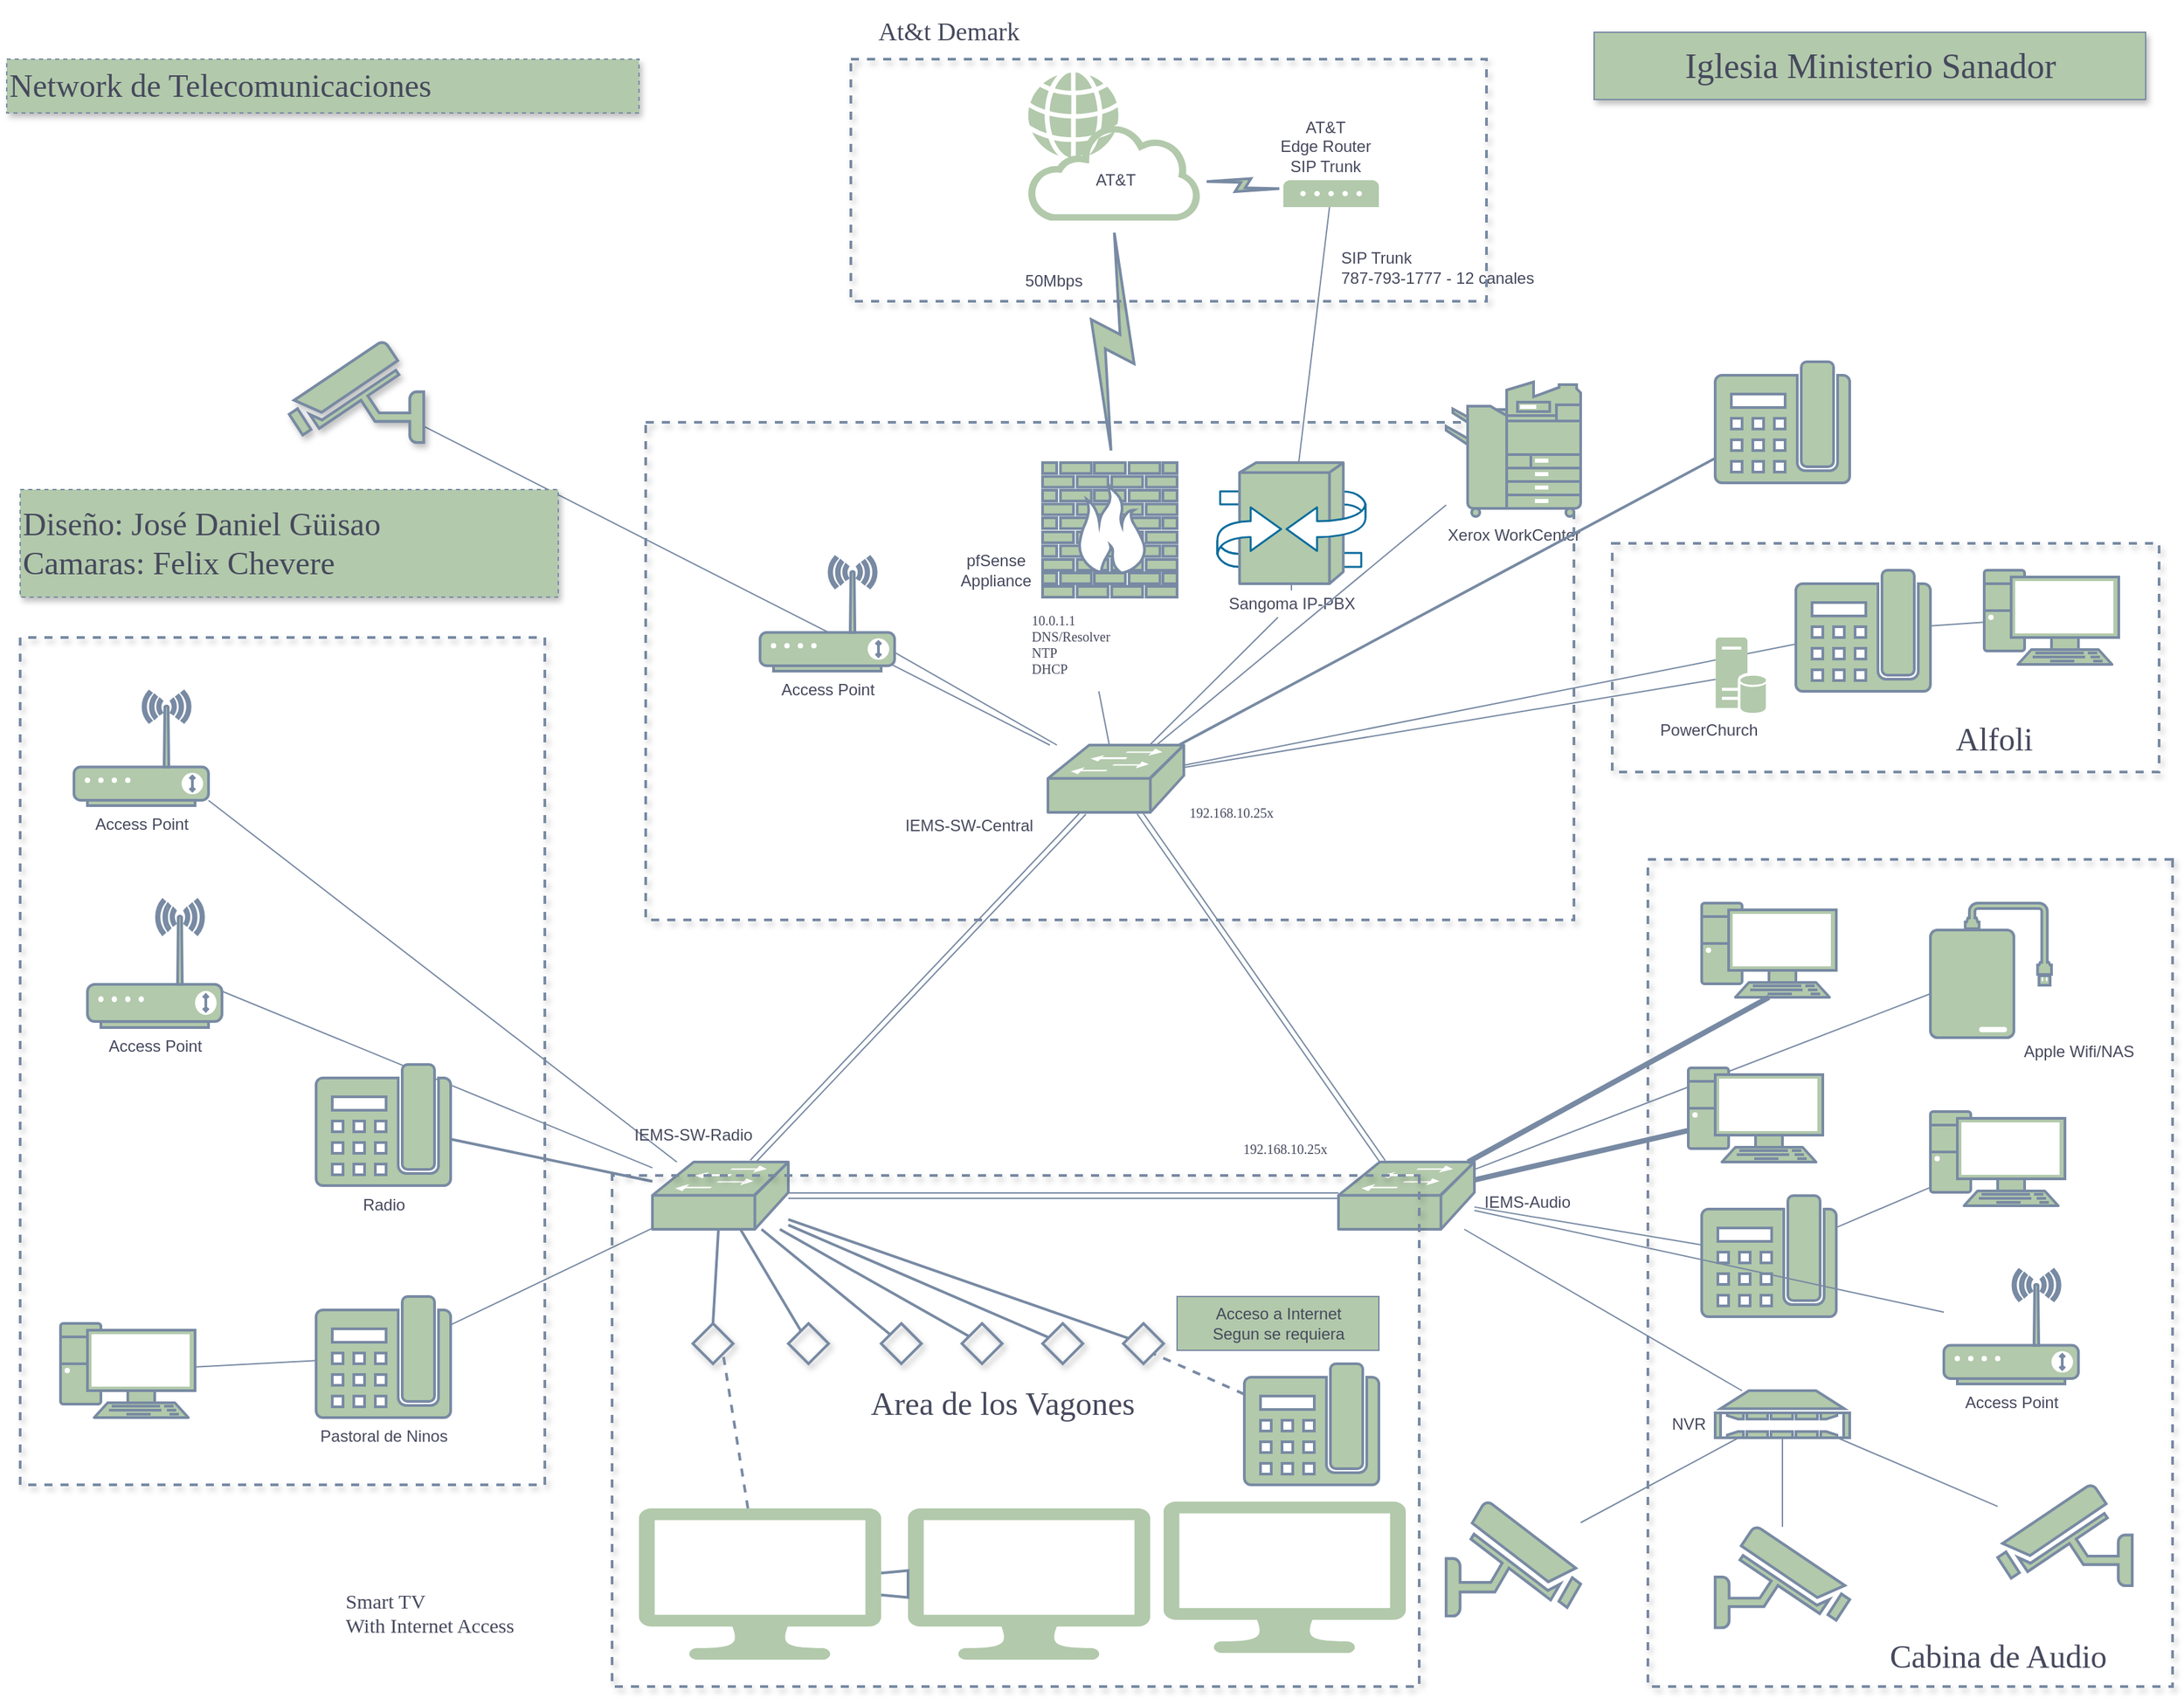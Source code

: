 <mxfile version="14.2.9" type="github">
  <diagram name="Page-1" id="197159a0-c6a4-9194-75a8-e4174976684c">
    <mxGraphModel dx="2684" dy="1296" grid="1" gridSize="10" guides="1" tooltips="1" connect="1" arrows="1" fold="1" page="1" pageScale="1.5" pageWidth="1100" pageHeight="850" math="0" shadow="0">
      <root>
        <mxCell id="0" style=";html=1;" />
        <mxCell id="1" style=";html=1;" parent="0" />
        <mxCell id="Oz_NwDyL21OnfwVQP1Ws-17" value="" style="group;fontColor=#46495D;" parent="1" vertex="1" connectable="0">
          <mxGeometry x="730" y="350" width="460" height="340" as="geometry" />
        </mxCell>
        <mxCell id="wH-n1kbzoVB-5Ipiic9I-78" value="" style="fontColor=#46495D;verticalAlign=top;verticalLabelPosition=bottom;labelPosition=center;align=center;html=1;outlineConnect=0;fillColor=#B2C9AB;strokeColor=#788AA3;gradientDirection=north;strokeWidth=2;shape=mxgraph.networks.firewall;" parent="Oz_NwDyL21OnfwVQP1Ws-17" vertex="1">
          <mxGeometry x="70" width="100" height="100" as="geometry" />
        </mxCell>
        <mxCell id="wH-n1kbzoVB-5Ipiic9I-110" value="pfSense&lt;br&gt;Appliance" style="text;html=1;resizable=0;autosize=1;align=center;verticalAlign=middle;points=[];fillColor=none;strokeColor=none;fontColor=#46495D;" parent="Oz_NwDyL21OnfwVQP1Ws-17" vertex="1">
          <mxGeometry y="65" width="70" height="30" as="geometry" />
        </mxCell>
        <mxCell id="Oz_NwDyL21OnfwVQP1Ws-40" value="" style="rounded=0;whiteSpace=wrap;html=1;shadow=1;dashed=1;strokeWidth=2;fillColor=none;fontSize=4;align=left;strokeColor=#788AA3;fontColor=#46495D;" parent="Oz_NwDyL21OnfwVQP1Ws-17" vertex="1">
          <mxGeometry x="-225" y="-30" width="690" height="370" as="geometry" />
        </mxCell>
        <mxCell id="wH-n1kbzoVB-5Ipiic9I-51" value="" style="shape=mxgraph.cisco.switches.softswitch_pgw_mgc;html=1;pointerEvents=1;dashed=0;fillColor=#B2C9AB;strokeColor=#788AA3;strokeWidth=2;verticalLabelPosition=bottom;verticalAlign=top;align=center;outlineConnect=0;fontColor=#46495D;" parent="Oz_NwDyL21OnfwVQP1Ws-17" vertex="1">
          <mxGeometry x="200" width="110" height="90" as="geometry" />
        </mxCell>
        <mxCell id="wH-n1kbzoVB-5Ipiic9I-52" value="Sangoma IP-PBX" style="text;html=1;resizable=0;autosize=1;align=center;verticalAlign=middle;points=[];fillColor=none;strokeColor=none;fontColor=#46495D;" parent="Oz_NwDyL21OnfwVQP1Ws-17" vertex="1">
          <mxGeometry x="200" y="94.997" width="110" height="20" as="geometry" />
        </mxCell>
        <mxCell id="Oz_NwDyL21OnfwVQP1Ws-49" style="edgeStyle=none;orthogonalLoop=1;jettySize=auto;html=1;endArrow=none;endFill=0;strokeColor=#788AA3;fontColor=#46495D;" parent="Oz_NwDyL21OnfwVQP1Ws-17" source="wH-n1kbzoVB-5Ipiic9I-51" target="wH-n1kbzoVB-5Ipiic9I-52" edge="1">
          <mxGeometry relative="1" as="geometry">
            <mxPoint x="232.088" y="70" as="sourcePoint" />
            <mxPoint x="139.87" y="220" as="targetPoint" />
          </mxGeometry>
        </mxCell>
        <mxCell id="Oz_NwDyL21OnfwVQP1Ws-117" value="192.168.10.25x" style="text;html=1;resizable=0;autosize=1;align=center;verticalAlign=middle;points=[];fillColor=none;strokeColor=none;rounded=0;shadow=1;fontFamily=Tahoma;fontSize=10;fontColor=#46495D;" parent="Oz_NwDyL21OnfwVQP1Ws-17" vertex="1">
          <mxGeometry x="160" y="250" width="100" height="20" as="geometry" />
        </mxCell>
        <mxCell id="Oz_NwDyL21OnfwVQP1Ws-33" value="" style="rounded=0;whiteSpace=wrap;html=1;shadow=1;dashed=1;strokeWidth=2;fillColor=none;fontSize=4;align=left;direction=south;strokeColor=#788AA3;fontColor=#46495D;" parent="1" vertex="1">
          <mxGeometry x="40" y="480" width="390" height="630" as="geometry" />
        </mxCell>
        <mxCell id="Oz_NwDyL21OnfwVQP1Ws-29" value="" style="rounded=0;whiteSpace=wrap;html=1;shadow=1;dashed=1;strokeWidth=2;fillColor=none;fontSize=4;align=left;direction=south;strokeColor=#788AA3;fontColor=#46495D;" parent="1" vertex="1">
          <mxGeometry x="1250" y="645" width="390" height="615" as="geometry" />
        </mxCell>
        <mxCell id="wH-n1kbzoVB-5Ipiic9I-29" style="edgeStyle=none;shape=link;orthogonalLoop=1;jettySize=auto;html=1;strokeColor=#788AA3;fontColor=#46495D;" parent="1" source="wH-n1kbzoVB-5Ipiic9I-2" target="wH-n1kbzoVB-5Ipiic9I-1" edge="1">
          <mxGeometry relative="1" as="geometry" />
        </mxCell>
        <mxCell id="wH-n1kbzoVB-5Ipiic9I-30" style="edgeStyle=none;shape=link;orthogonalLoop=1;jettySize=auto;html=1;strokeColor=#788AA3;fontColor=#46495D;" parent="1" source="wH-n1kbzoVB-5Ipiic9I-2" target="wH-n1kbzoVB-5Ipiic9I-3" edge="1">
          <mxGeometry relative="1" as="geometry" />
        </mxCell>
        <mxCell id="wH-n1kbzoVB-5Ipiic9I-40" style="edgeStyle=none;orthogonalLoop=1;jettySize=auto;html=1;endArrow=none;endFill=0;strokeColor=#788AA3;fontColor=#46495D;" parent="1" source="wH-n1kbzoVB-5Ipiic9I-2" target="wH-n1kbzoVB-5Ipiic9I-72" edge="1">
          <mxGeometry relative="1" as="geometry">
            <mxPoint x="890" y="627.098" as="targetPoint" />
          </mxGeometry>
        </mxCell>
        <mxCell id="wH-n1kbzoVB-5Ipiic9I-49" style="edgeStyle=none;orthogonalLoop=1;jettySize=auto;html=1;endArrow=none;endFill=0;strokeColor=#788AA3;fontColor=#46495D;" parent="1" source="wH-n1kbzoVB-5Ipiic9I-2" target="wH-n1kbzoVB-5Ipiic9I-12" edge="1">
          <mxGeometry relative="1" as="geometry" />
        </mxCell>
        <mxCell id="wH-n1kbzoVB-5Ipiic9I-31" style="edgeStyle=none;shape=link;orthogonalLoop=1;jettySize=auto;html=1;strokeColor=#788AA3;fontColor=#46495D;" parent="1" source="wH-n1kbzoVB-5Ipiic9I-3" target="wH-n1kbzoVB-5Ipiic9I-1" edge="1">
          <mxGeometry relative="1" as="geometry" />
        </mxCell>
        <mxCell id="wH-n1kbzoVB-5Ipiic9I-20" value="" style="group;fontColor=#46495D;" parent="1" vertex="1" connectable="0">
          <mxGeometry x="789" y="60" width="130" height="110" as="geometry" />
        </mxCell>
        <mxCell id="wH-n1kbzoVB-5Ipiic9I-4" value="" style="pointerEvents=1;shadow=0;dashed=0;html=1;strokeColor=none;fillColor=#B2C9AB;labelPosition=center;verticalLabelPosition=bottom;outlineConnect=0;verticalAlign=top;align=center;shape=mxgraph.office.clouds.cloud;fontColor=#46495D;" parent="wH-n1kbzoVB-5Ipiic9I-20" vertex="1">
          <mxGeometry y="38.824" width="130" height="71.176" as="geometry" />
        </mxCell>
        <mxCell id="wH-n1kbzoVB-5Ipiic9I-7" value="" style="pointerEvents=1;shadow=0;dashed=0;html=1;strokeColor=none;fillColor=#B2C9AB;labelPosition=center;verticalLabelPosition=bottom;verticalAlign=top;outlineConnect=0;align=center;shape=mxgraph.office.concepts.globe_internet;fontColor=#46495D;" parent="wH-n1kbzoVB-5Ipiic9I-20" vertex="1">
          <mxGeometry width="67.766" height="63.412" as="geometry" />
        </mxCell>
        <mxCell id="wH-n1kbzoVB-5Ipiic9I-21" value="AT&amp;amp;T" style="text;html=1;resizable=0;autosize=1;align=center;verticalAlign=middle;points=[];fillColor=none;strokeColor=none;fontColor=#46495D;" parent="wH-n1kbzoVB-5Ipiic9I-20" vertex="1">
          <mxGeometry x="39.996" y="70.002" width="50" height="20" as="geometry" />
        </mxCell>
        <mxCell id="wH-n1kbzoVB-5Ipiic9I-22" value="" style="group;fontColor=#46495D;" parent="1" vertex="1" connectable="0">
          <mxGeometry x="970" y="90" width="80" height="70" as="geometry" />
        </mxCell>
        <mxCell id="wH-n1kbzoVB-5Ipiic9I-13" value="" style="pointerEvents=1;shadow=0;dashed=0;html=1;strokeColor=none;fillColor=#B2C9AB;labelPosition=center;verticalLabelPosition=bottom;verticalAlign=top;outlineConnect=0;align=center;shape=mxgraph.office.communications.voip_gateway;fontColor=#46495D;" parent="wH-n1kbzoVB-5Ipiic9I-22" vertex="1">
          <mxGeometry x="9" y="50" width="71" height="20" as="geometry" />
        </mxCell>
        <mxCell id="wH-n1kbzoVB-5Ipiic9I-19" value="AT&amp;amp;T&lt;br&gt;Edge Router&lt;br&gt;SIP Trunk" style="text;html=1;resizable=0;autosize=1;align=center;verticalAlign=middle;points=[];fillColor=none;strokeColor=none;fontColor=#46495D;" parent="wH-n1kbzoVB-5Ipiic9I-22" vertex="1">
          <mxGeometry width="80" height="50" as="geometry" />
        </mxCell>
        <mxCell id="wH-n1kbzoVB-5Ipiic9I-24" style="edgeStyle=none;orthogonalLoop=1;jettySize=auto;html=1;endArrow=none;endFill=0;strokeColor=#788AA3;fontColor=#46495D;" parent="1" source="Oz_NwDyL21OnfwVQP1Ws-118" target="wH-n1kbzoVB-5Ipiic9I-2" edge="1">
          <mxGeometry relative="1" as="geometry">
            <mxPoint x="767.256" y="420" as="sourcePoint" />
          </mxGeometry>
        </mxCell>
        <mxCell id="wH-n1kbzoVB-5Ipiic9I-50" style="edgeStyle=none;orthogonalLoop=1;jettySize=auto;html=1;endArrow=none;endFill=0;strokeColor=#788AA3;fontColor=#46495D;" parent="1" source="wH-n1kbzoVB-5Ipiic9I-52" target="wH-n1kbzoVB-5Ipiic9I-2" edge="1">
          <mxGeometry relative="1" as="geometry">
            <mxPoint x="1117" y="464.34" as="sourcePoint" />
          </mxGeometry>
        </mxCell>
        <mxCell id="wH-n1kbzoVB-5Ipiic9I-55" value="" style="group;fontColor=#46495D;" parent="1" vertex="1" connectable="0">
          <mxGeometry x="1250" y="480" width="380" height="100" as="geometry" />
        </mxCell>
        <mxCell id="wH-n1kbzoVB-5Ipiic9I-12" value="" style="pointerEvents=1;shadow=0;dashed=0;html=1;strokeColor=none;fillColor=#B2C9AB;labelPosition=center;verticalLabelPosition=bottom;verticalAlign=top;outlineConnect=0;align=center;shape=mxgraph.office.servers.database_server;fontColor=#46495D;" parent="wH-n1kbzoVB-5Ipiic9I-55" vertex="1">
          <mxGeometry x="50.372" width="38" height="56" as="geometry" />
        </mxCell>
        <mxCell id="wH-n1kbzoVB-5Ipiic9I-54" value="PowerChurch" style="text;html=1;resizable=0;autosize=1;align=center;verticalAlign=middle;points=[];fillColor=none;strokeColor=none;fontColor=#46495D;" parent="wH-n1kbzoVB-5Ipiic9I-55" vertex="1">
          <mxGeometry y="58.5" width="90" height="20" as="geometry" />
        </mxCell>
        <mxCell id="Oz_NwDyL21OnfwVQP1Ws-65" value="" style="rounded=0;whiteSpace=wrap;html=1;shadow=1;dashed=1;strokeWidth=2;fillColor=none;fontFamily=Tahoma;fontSize=24;align=left;strokeColor=#788AA3;fontColor=#46495D;" parent="wH-n1kbzoVB-5Ipiic9I-55" vertex="1">
          <mxGeometry x="-26.512" y="-70" width="406.512" height="170" as="geometry" />
        </mxCell>
        <mxCell id="Oz_NwDyL21OnfwVQP1Ws-71" value="Alfoli" style="text;html=1;resizable=0;autosize=1;align=center;verticalAlign=middle;points=[];fillColor=none;strokeColor=none;rounded=0;shadow=1;dashed=1;fontSize=24;fontFamily=Tahoma;fontColor=#46495D;" parent="wH-n1kbzoVB-5Ipiic9I-55" vertex="1">
          <mxGeometry x="216.512" y="56" width="80" height="40" as="geometry" />
        </mxCell>
        <mxCell id="wH-n1kbzoVB-5Ipiic9I-72" value="" style="fontColor=#46495D;verticalAlign=top;verticalLabelPosition=bottom;labelPosition=center;align=center;html=1;outlineConnect=0;fillColor=#B2C9AB;strokeColor=#788AA3;gradientDirection=north;strokeWidth=2;shape=mxgraph.networks.phone_2;" parent="wH-n1kbzoVB-5Ipiic9I-55" vertex="1">
          <mxGeometry x="110" y="-49.996" width="100" height="90" as="geometry" />
        </mxCell>
        <mxCell id="wH-n1kbzoVB-5Ipiic9I-71" value="" style="fontColor=#46495D;verticalAlign=top;verticalLabelPosition=bottom;labelPosition=center;align=center;html=1;outlineConnect=0;fillColor=#B2C9AB;strokeColor=#788AA3;gradientDirection=north;strokeWidth=2;shape=mxgraph.networks.pc;" parent="wH-n1kbzoVB-5Ipiic9I-55" vertex="1">
          <mxGeometry x="250" y="-50" width="100" height="70" as="geometry" />
        </mxCell>
        <mxCell id="wH-n1kbzoVB-5Ipiic9I-73" style="edgeStyle=none;orthogonalLoop=1;jettySize=auto;html=1;endArrow=none;endFill=0;strokeColor=#788AA3;fontColor=#46495D;" parent="wH-n1kbzoVB-5Ipiic9I-55" source="wH-n1kbzoVB-5Ipiic9I-72" target="wH-n1kbzoVB-5Ipiic9I-71" edge="1">
          <mxGeometry relative="1" as="geometry" />
        </mxCell>
        <mxCell id="wH-n1kbzoVB-5Ipiic9I-60" value="" style="html=1;outlineConnect=0;fillColor=#B2C9AB;strokeColor=#788AA3;gradientDirection=north;strokeWidth=2;shape=mxgraph.networks.comm_link_edge;html=1;endArrow=none;endFill=0;fontColor=#46495D;" parent="1" source="wH-n1kbzoVB-5Ipiic9I-78" target="wH-n1kbzoVB-5Ipiic9I-4" edge="1">
          <mxGeometry width="100" height="100" relative="1" as="geometry">
            <mxPoint x="751.226" y="340" as="sourcePoint" />
            <mxPoint x="724" y="190" as="targetPoint" />
          </mxGeometry>
        </mxCell>
        <mxCell id="wH-n1kbzoVB-5Ipiic9I-62" value="" style="html=1;outlineConnect=0;fillColor=#B2C9AB;strokeColor=#788AA3;gradientDirection=north;strokeWidth=2;shape=mxgraph.networks.comm_link_edge;html=1;endArrow=none;endFill=0;fontColor=#46495D;" parent="1" source="wH-n1kbzoVB-5Ipiic9I-13" target="wH-n1kbzoVB-5Ipiic9I-4" edge="1">
          <mxGeometry width="100" height="100" relative="1" as="geometry">
            <mxPoint x="940" y="270" as="sourcePoint" />
            <mxPoint x="1040" y="170" as="targetPoint" />
          </mxGeometry>
        </mxCell>
        <mxCell id="wH-n1kbzoVB-5Ipiic9I-63" value="50Mbps" style="text;html=1;resizable=0;autosize=1;align=center;verticalAlign=middle;points=[];fillColor=none;strokeColor=none;fontColor=#46495D;" parent="1" vertex="1">
          <mxGeometry x="777.5" y="205" width="60" height="20" as="geometry" />
        </mxCell>
        <mxCell id="wH-n1kbzoVB-5Ipiic9I-64" value="" style="group;fontColor=#46495D;" parent="1" vertex="1" connectable="0">
          <mxGeometry x="1020" y="870" width="180" height="50" as="geometry" />
        </mxCell>
        <mxCell id="wH-n1kbzoVB-5Ipiic9I-3" value="" style="shape=mxgraph.cisco.switches.workgroup_switch;html=1;pointerEvents=1;dashed=0;fillColor=#B2C9AB;strokeColor=#788AA3;strokeWidth=2;verticalLabelPosition=bottom;verticalAlign=top;align=center;outlineConnect=0;fontColor=#46495D;" parent="wH-n1kbzoVB-5Ipiic9I-64" vertex="1">
          <mxGeometry width="101" height="50" as="geometry" />
        </mxCell>
        <mxCell id="wH-n1kbzoVB-5Ipiic9I-27" value="IEMS-Audio" style="text;html=1;resizable=0;autosize=1;align=center;verticalAlign=middle;points=[];fillColor=none;strokeColor=none;fontColor=#46495D;" parent="wH-n1kbzoVB-5Ipiic9I-64" vertex="1">
          <mxGeometry x="100" y="20" width="80" height="20" as="geometry" />
        </mxCell>
        <mxCell id="wH-n1kbzoVB-5Ipiic9I-65" value="" style="group;fontColor=#46495D;" parent="1" vertex="1" connectable="0">
          <mxGeometry x="405" y="870" width="206" height="50" as="geometry" />
        </mxCell>
        <mxCell id="wH-n1kbzoVB-5Ipiic9I-1" value="" style="shape=mxgraph.cisco.switches.workgroup_switch;html=1;pointerEvents=1;dashed=0;fillColor=#B2C9AB;strokeColor=#788AA3;strokeWidth=2;verticalLabelPosition=bottom;verticalAlign=top;align=center;outlineConnect=0;fontColor=#46495D;" parent="wH-n1kbzoVB-5Ipiic9I-65" vertex="1">
          <mxGeometry x="105" width="101" height="50" as="geometry" />
        </mxCell>
        <mxCell id="wH-n1kbzoVB-5Ipiic9I-66" value="" style="group;fontColor=#46495D;" parent="1" vertex="1" connectable="0">
          <mxGeometry x="710" y="540" width="195" height="70" as="geometry" />
        </mxCell>
        <mxCell id="wH-n1kbzoVB-5Ipiic9I-2" value="" style="shape=mxgraph.cisco.switches.workgroup_switch;html=1;pointerEvents=1;dashed=0;fillColor=#B2C9AB;strokeColor=#788AA3;strokeWidth=2;verticalLabelPosition=bottom;verticalAlign=top;align=center;outlineConnect=0;fontColor=#46495D;" parent="wH-n1kbzoVB-5Ipiic9I-66" vertex="1">
          <mxGeometry x="94" y="20" width="101" height="50" as="geometry" />
        </mxCell>
        <mxCell id="wH-n1kbzoVB-5Ipiic9I-89" style="edgeStyle=none;orthogonalLoop=1;jettySize=auto;html=1;endArrow=none;endFill=0;strokeColor=#788AA3;fontColor=#46495D;" parent="1" source="wH-n1kbzoVB-5Ipiic9I-67" target="wH-n1kbzoVB-5Ipiic9I-2" edge="1">
          <mxGeometry relative="1" as="geometry" />
        </mxCell>
        <mxCell id="wH-n1kbzoVB-5Ipiic9I-67" value="" style="fontColor=#46495D;verticalAlign=top;verticalLabelPosition=bottom;labelPosition=center;align=center;html=1;outlineConnect=0;fillColor=#B2C9AB;strokeColor=#788AA3;gradientDirection=north;strokeWidth=2;shape=mxgraph.networks.security_camera;shadow=1;direction=east;flipH=1;" parent="1" vertex="1">
          <mxGeometry x="240" y="260" width="100" height="75" as="geometry" />
        </mxCell>
        <mxCell id="wH-n1kbzoVB-5Ipiic9I-69" style="edgeStyle=none;orthogonalLoop=1;jettySize=auto;html=1;endArrow=none;endFill=0;strokeColor=#788AA3;fontColor=#46495D;" parent="1" source="wH-n1kbzoVB-5Ipiic9I-68" target="wH-n1kbzoVB-5Ipiic9I-2" edge="1">
          <mxGeometry relative="1" as="geometry" />
        </mxCell>
        <mxCell id="wH-n1kbzoVB-5Ipiic9I-68" value="Xerox WorkCenter" style="fontColor=#46495D;verticalAlign=top;verticalLabelPosition=bottom;labelPosition=center;align=center;html=1;outlineConnect=0;fillColor=#B2C9AB;strokeColor=#788AA3;gradientDirection=north;strokeWidth=2;shape=mxgraph.networks.copier;" parent="1" vertex="1">
          <mxGeometry x="1100" y="290" width="100" height="100" as="geometry" />
        </mxCell>
        <mxCell id="wH-n1kbzoVB-5Ipiic9I-77" style="edgeStyle=none;orthogonalLoop=1;jettySize=auto;html=1;endArrow=none;endFill=0;strokeColor=#788AA3;fontColor=#46495D;" parent="1" source="wH-n1kbzoVB-5Ipiic9I-74" target="wH-n1kbzoVB-5Ipiic9I-75" edge="1">
          <mxGeometry relative="1" as="geometry" />
        </mxCell>
        <mxCell id="wH-n1kbzoVB-5Ipiic9I-74" value="" style="fontColor=#46495D;verticalAlign=top;verticalLabelPosition=bottom;labelPosition=center;align=center;html=1;outlineConnect=0;fillColor=#B2C9AB;strokeColor=#788AA3;gradientDirection=north;strokeWidth=2;shape=mxgraph.networks.phone_2;" parent="1" vertex="1">
          <mxGeometry x="1290" y="895.004" width="100" height="90" as="geometry" />
        </mxCell>
        <mxCell id="wH-n1kbzoVB-5Ipiic9I-75" value="" style="fontColor=#46495D;verticalAlign=top;verticalLabelPosition=bottom;labelPosition=center;align=center;html=1;outlineConnect=0;fillColor=#B2C9AB;strokeColor=#788AA3;gradientDirection=north;strokeWidth=2;shape=mxgraph.networks.pc;" parent="1" vertex="1">
          <mxGeometry x="1460" y="832.5" width="100" height="70" as="geometry" />
        </mxCell>
        <mxCell id="wH-n1kbzoVB-5Ipiic9I-76" style="edgeStyle=none;orthogonalLoop=1;jettySize=auto;html=1;endArrow=none;endFill=0;strokeColor=#788AA3;fontColor=#46495D;" parent="1" source="wH-n1kbzoVB-5Ipiic9I-3" target="wH-n1kbzoVB-5Ipiic9I-74" edge="1">
          <mxGeometry relative="1" as="geometry" />
        </mxCell>
        <mxCell id="wH-n1kbzoVB-5Ipiic9I-80" style="edgeStyle=none;orthogonalLoop=1;jettySize=auto;html=1;endArrow=none;endFill=0;strokeColor=#788AA3;fontColor=#46495D;" parent="1" source="wH-n1kbzoVB-5Ipiic9I-79" target="wH-n1kbzoVB-5Ipiic9I-3" edge="1">
          <mxGeometry relative="1" as="geometry" />
        </mxCell>
        <mxCell id="wH-n1kbzoVB-5Ipiic9I-84" style="edgeStyle=none;orthogonalLoop=1;jettySize=auto;html=1;endArrow=none;endFill=0;strokeColor=#788AA3;fontColor=#46495D;" parent="1" source="wH-n1kbzoVB-5Ipiic9I-81" target="wH-n1kbzoVB-5Ipiic9I-82" edge="1">
          <mxGeometry relative="1" as="geometry" />
        </mxCell>
        <mxCell id="wH-n1kbzoVB-5Ipiic9I-81" value="Pastoral de Ninos" style="fontColor=#46495D;verticalAlign=top;verticalLabelPosition=bottom;labelPosition=center;align=center;html=1;outlineConnect=0;fillColor=#B2C9AB;strokeColor=#788AA3;gradientDirection=north;strokeWidth=2;shape=mxgraph.networks.phone_2;" parent="1" vertex="1">
          <mxGeometry x="260" y="970.004" width="100" height="90" as="geometry" />
        </mxCell>
        <mxCell id="wH-n1kbzoVB-5Ipiic9I-82" value="" style="fontColor=#46495D;verticalAlign=top;verticalLabelPosition=bottom;labelPosition=center;align=center;html=1;outlineConnect=0;fillColor=#B2C9AB;strokeColor=#788AA3;gradientDirection=north;strokeWidth=2;shape=mxgraph.networks.pc;" parent="1" vertex="1">
          <mxGeometry x="70" y="990" width="100" height="70" as="geometry" />
        </mxCell>
        <mxCell id="wH-n1kbzoVB-5Ipiic9I-83" style="edgeStyle=none;orthogonalLoop=1;jettySize=auto;html=1;endArrow=none;endFill=0;strokeColor=#788AA3;fontColor=#46495D;" parent="1" source="wH-n1kbzoVB-5Ipiic9I-1" target="wH-n1kbzoVB-5Ipiic9I-81" edge="1">
          <mxGeometry relative="1" as="geometry" />
        </mxCell>
        <mxCell id="wH-n1kbzoVB-5Ipiic9I-87" style="edgeStyle=none;orthogonalLoop=1;jettySize=auto;html=1;endArrow=none;endFill=0;strokeColor=#788AA3;fontColor=#46495D;" parent="1" source="wH-n1kbzoVB-5Ipiic9I-85" target="wH-n1kbzoVB-5Ipiic9I-3" edge="1">
          <mxGeometry relative="1" as="geometry">
            <mxPoint x="881" y="1090" as="targetPoint" />
          </mxGeometry>
        </mxCell>
        <mxCell id="wH-n1kbzoVB-5Ipiic9I-88" value="" style="group;fontColor=#46495D;" parent="1" vertex="1" connectable="0">
          <mxGeometry x="1260" y="1040" width="140" height="35" as="geometry" />
        </mxCell>
        <mxCell id="wH-n1kbzoVB-5Ipiic9I-85" value="" style="fontColor=#46495D;verticalAlign=top;verticalLabelPosition=bottom;labelPosition=center;align=center;html=1;outlineConnect=0;fillColor=#B2C9AB;strokeColor=#788AA3;gradientDirection=north;strokeWidth=2;shape=mxgraph.networks.nas_filer;" parent="wH-n1kbzoVB-5Ipiic9I-88" vertex="1">
          <mxGeometry x="40" width="100" height="35" as="geometry" />
        </mxCell>
        <mxCell id="wH-n1kbzoVB-5Ipiic9I-86" value="NVR" style="text;html=1;resizable=0;autosize=1;align=center;verticalAlign=middle;points=[];fillColor=none;strokeColor=none;fontColor=#46495D;" parent="wH-n1kbzoVB-5Ipiic9I-88" vertex="1">
          <mxGeometry y="15" width="40" height="20" as="geometry" />
        </mxCell>
        <mxCell id="wH-n1kbzoVB-5Ipiic9I-107" style="edgeStyle=none;orthogonalLoop=1;jettySize=auto;html=1;endArrow=none;endFill=0;strokeColor=#788AA3;fontColor=#46495D;" parent="1" source="wH-n1kbzoVB-5Ipiic9I-90" target="wH-n1kbzoVB-5Ipiic9I-85" edge="1">
          <mxGeometry relative="1" as="geometry" />
        </mxCell>
        <mxCell id="wH-n1kbzoVB-5Ipiic9I-90" value="" style="fontColor=#46495D;verticalAlign=top;verticalLabelPosition=bottom;labelPosition=center;align=center;html=1;outlineConnect=0;fillColor=#B2C9AB;strokeColor=#788AA3;gradientDirection=north;strokeWidth=2;shape=mxgraph.networks.security_camera;direction=east;flipH=1;" parent="1" vertex="1">
          <mxGeometry x="1510" y="1110" width="100" height="75" as="geometry" />
        </mxCell>
        <mxCell id="wH-n1kbzoVB-5Ipiic9I-92" style="edgeStyle=none;orthogonalLoop=1;jettySize=auto;html=1;endArrow=none;endFill=0;strokeColor=#788AA3;fontColor=#46495D;" parent="1" source="wH-n1kbzoVB-5Ipiic9I-91" target="wH-n1kbzoVB-5Ipiic9I-85" edge="1">
          <mxGeometry relative="1" as="geometry" />
        </mxCell>
        <mxCell id="wH-n1kbzoVB-5Ipiic9I-91" value="" style="fontColor=#46495D;verticalAlign=top;verticalLabelPosition=bottom;labelPosition=center;align=center;html=1;outlineConnect=0;fillColor=#B2C9AB;strokeColor=#788AA3;gradientDirection=north;strokeWidth=2;shape=mxgraph.networks.security_camera;" parent="1" vertex="1">
          <mxGeometry x="1100" y="1122.5" width="100" height="85" as="geometry" />
        </mxCell>
        <mxCell id="wH-n1kbzoVB-5Ipiic9I-94" style="edgeStyle=none;orthogonalLoop=1;jettySize=auto;html=1;endArrow=none;endFill=0;strokeColor=#788AA3;fontColor=#46495D;" parent="1" source="wH-n1kbzoVB-5Ipiic9I-93" target="wH-n1kbzoVB-5Ipiic9I-85" edge="1">
          <mxGeometry relative="1" as="geometry" />
        </mxCell>
        <mxCell id="wH-n1kbzoVB-5Ipiic9I-93" value="" style="fontColor=#46495D;verticalAlign=top;verticalLabelPosition=bottom;labelPosition=center;align=center;html=1;outlineConnect=0;fillColor=#B2C9AB;strokeColor=#788AA3;gradientDirection=north;strokeWidth=2;shape=mxgraph.networks.security_camera;" parent="1" vertex="1">
          <mxGeometry x="1300" y="1141.25" width="100" height="75" as="geometry" />
        </mxCell>
        <mxCell id="wH-n1kbzoVB-5Ipiic9I-97" value="" style="group;fontColor=#46495D;" parent="1" vertex="1" connectable="0">
          <mxGeometry x="1460" y="677.5" width="160" height="120" as="geometry" />
        </mxCell>
        <mxCell id="wH-n1kbzoVB-5Ipiic9I-79" value="" style="fontColor=#46495D;verticalAlign=top;verticalLabelPosition=bottom;labelPosition=center;align=center;html=1;outlineConnect=0;fillColor=#B2C9AB;strokeColor=#788AA3;gradientDirection=north;strokeWidth=2;shape=mxgraph.networks.external_storage;" parent="wH-n1kbzoVB-5Ipiic9I-97" vertex="1">
          <mxGeometry width="90" height="100" as="geometry" />
        </mxCell>
        <mxCell id="wH-n1kbzoVB-5Ipiic9I-96" value="Apple Wifi/NAS" style="text;html=1;resizable=0;autosize=1;align=center;verticalAlign=middle;points=[];fillColor=none;strokeColor=none;fontColor=#46495D;" parent="wH-n1kbzoVB-5Ipiic9I-97" vertex="1">
          <mxGeometry x="60" y="100" width="100" height="20" as="geometry" />
        </mxCell>
        <mxCell id="wH-n1kbzoVB-5Ipiic9I-99" value="Access Point" style="fontColor=#46495D;verticalAlign=top;verticalLabelPosition=bottom;labelPosition=center;align=center;html=1;outlineConnect=0;fillColor=#B2C9AB;strokeColor=#788AA3;gradientDirection=north;strokeWidth=2;shape=mxgraph.networks.wireless_modem;" parent="1" vertex="1">
          <mxGeometry x="90" y="675" width="100" height="95" as="geometry" />
        </mxCell>
        <mxCell id="wH-n1kbzoVB-5Ipiic9I-104" style="edgeStyle=none;orthogonalLoop=1;jettySize=auto;html=1;endArrow=none;endFill=0;strokeColor=#788AA3;fontColor=#46495D;" parent="1" source="wH-n1kbzoVB-5Ipiic9I-103" target="wH-n1kbzoVB-5Ipiic9I-1" edge="1">
          <mxGeometry relative="1" as="geometry" />
        </mxCell>
        <mxCell id="wH-n1kbzoVB-5Ipiic9I-103" value="Access Point" style="fontColor=#46495D;verticalAlign=top;verticalLabelPosition=bottom;labelPosition=center;align=center;html=1;outlineConnect=0;fillColor=#B2C9AB;strokeColor=#788AA3;gradientDirection=north;strokeWidth=2;shape=mxgraph.networks.wireless_modem;" parent="1" vertex="1">
          <mxGeometry x="80" y="520" width="100" height="85" as="geometry" />
        </mxCell>
        <mxCell id="wH-n1kbzoVB-5Ipiic9I-28" value="IEMS-SW-Radio" style="text;html=1;resizable=0;autosize=1;align=center;verticalAlign=middle;points=[];fillColor=none;strokeColor=none;fontColor=#46495D;" parent="1" vertex="1">
          <mxGeometry x="490" y="840" width="100" height="20" as="geometry" />
        </mxCell>
        <mxCell id="wH-n1kbzoVB-5Ipiic9I-106" style="edgeStyle=none;orthogonalLoop=1;jettySize=auto;html=1;endArrow=none;endFill=0;strokeColor=#788AA3;fontColor=#46495D;" parent="1" source="wH-n1kbzoVB-5Ipiic9I-1" target="wH-n1kbzoVB-5Ipiic9I-99" edge="1">
          <mxGeometry relative="1" as="geometry" />
        </mxCell>
        <mxCell id="wH-n1kbzoVB-5Ipiic9I-108" style="edgeStyle=none;orthogonalLoop=1;jettySize=auto;html=1;endArrow=none;endFill=0;strokeColor=#788AA3;fontColor=#46495D;" parent="1" source="wH-n1kbzoVB-5Ipiic9I-13" target="wH-n1kbzoVB-5Ipiic9I-51" edge="1">
          <mxGeometry relative="1" as="geometry" />
        </mxCell>
        <mxCell id="wH-n1kbzoVB-5Ipiic9I-109" value="SIP Trunk&lt;br&gt;787-793-1777 - 12 canales" style="text;html=1;resizable=0;autosize=1;align=left;verticalAlign=middle;points=[];fillColor=none;strokeColor=none;rotation=0;fontColor=#46495D;" parent="1" vertex="1">
          <mxGeometry x="1020" y="185" width="210" height="40" as="geometry" />
        </mxCell>
        <mxCell id="wH-n1kbzoVB-5Ipiic9I-26" value="IEMS-SW-Central" style="text;html=1;resizable=0;autosize=1;align=center;verticalAlign=middle;points=[];fillColor=none;strokeColor=none;fontColor=#46495D;" parent="1" vertex="1">
          <mxGeometry x="690" y="610" width="110" height="20" as="geometry" />
        </mxCell>
        <mxCell id="Oz_NwDyL21OnfwVQP1Ws-1" value="Access Point" style="fontColor=#46495D;verticalAlign=top;verticalLabelPosition=bottom;labelPosition=center;align=center;html=1;outlineConnect=0;fillColor=#B2C9AB;strokeColor=#788AA3;gradientDirection=north;strokeWidth=2;shape=mxgraph.networks.wireless_modem;" parent="1" vertex="1">
          <mxGeometry x="1470" y="950" width="100" height="85" as="geometry" />
        </mxCell>
        <mxCell id="Oz_NwDyL21OnfwVQP1Ws-2" style="orthogonalLoop=1;jettySize=auto;html=1;endArrow=none;endFill=0;strokeColor=#788AA3;fontColor=#46495D;" parent="1" source="wH-n1kbzoVB-5Ipiic9I-3" target="Oz_NwDyL21OnfwVQP1Ws-1" edge="1">
          <mxGeometry relative="1" as="geometry">
            <mxPoint x="1040" y="810" as="targetPoint" />
          </mxGeometry>
        </mxCell>
        <mxCell id="Oz_NwDyL21OnfwVQP1Ws-3" value="Access Point" style="fontColor=#46495D;verticalAlign=top;verticalLabelPosition=bottom;labelPosition=center;align=center;html=1;outlineConnect=0;fillColor=#B2C9AB;strokeColor=#788AA3;gradientDirection=north;strokeWidth=2;shape=mxgraph.networks.wireless_modem;" parent="1" vertex="1">
          <mxGeometry x="590" y="420" width="100" height="85" as="geometry" />
        </mxCell>
        <mxCell id="Oz_NwDyL21OnfwVQP1Ws-4" style="edgeStyle=none;orthogonalLoop=1;jettySize=auto;html=1;endArrow=none;endFill=0;strokeColor=#788AA3;fontColor=#46495D;" parent="1" source="wH-n1kbzoVB-5Ipiic9I-2" target="Oz_NwDyL21OnfwVQP1Ws-3" edge="1">
          <mxGeometry relative="1" as="geometry" />
        </mxCell>
        <mxCell id="Oz_NwDyL21OnfwVQP1Ws-5" value="" style="fontColor=#46495D;verticalAlign=top;verticalLabelPosition=bottom;labelPosition=center;align=center;html=1;outlineConnect=0;fillColor=#B2C9AB;strokeColor=#788AA3;gradientDirection=north;strokeWidth=2;shape=mxgraph.networks.pc;" parent="1" vertex="1">
          <mxGeometry x="1280" y="800" width="100" height="70" as="geometry" />
        </mxCell>
        <mxCell id="Oz_NwDyL21OnfwVQP1Ws-6" value="" style="fontColor=#46495D;verticalAlign=top;verticalLabelPosition=bottom;labelPosition=center;align=center;html=1;outlineConnect=0;fillColor=#B2C9AB;strokeColor=#788AA3;gradientDirection=north;strokeWidth=2;shape=mxgraph.networks.pc;" parent="1" vertex="1">
          <mxGeometry x="1290" y="677.5" width="100" height="70" as="geometry" />
        </mxCell>
        <mxCell id="Oz_NwDyL21OnfwVQP1Ws-13" style="edgeStyle=none;orthogonalLoop=1;jettySize=auto;html=1;entryX=0.5;entryY=1;entryDx=0;entryDy=0;entryPerimeter=0;endArrow=none;endFill=0;strokeWidth=4;strokeColor=#788AA3;fontColor=#46495D;" parent="1" source="wH-n1kbzoVB-5Ipiic9I-3" target="Oz_NwDyL21OnfwVQP1Ws-6" edge="1">
          <mxGeometry relative="1" as="geometry" />
        </mxCell>
        <mxCell id="Oz_NwDyL21OnfwVQP1Ws-14" style="edgeStyle=none;orthogonalLoop=1;jettySize=auto;html=1;endArrow=none;endFill=0;strokeWidth=4;strokeColor=#788AA3;fontColor=#46495D;" parent="1" source="wH-n1kbzoVB-5Ipiic9I-3" target="Oz_NwDyL21OnfwVQP1Ws-5" edge="1">
          <mxGeometry relative="1" as="geometry" />
        </mxCell>
        <mxCell id="Oz_NwDyL21OnfwVQP1Ws-18" value="" style="fontColor=#46495D;verticalAlign=top;verticalLabelPosition=bottom;labelPosition=center;align=center;html=1;outlineConnect=0;fillColor=#B2C9AB;strokeColor=#788AA3;gradientDirection=north;strokeWidth=2;shape=mxgraph.networks.phone_2;" parent="1" vertex="1">
          <mxGeometry x="1300" y="275.004" width="100" height="90" as="geometry" />
        </mxCell>
        <mxCell id="Oz_NwDyL21OnfwVQP1Ws-19" style="edgeStyle=none;orthogonalLoop=1;jettySize=auto;html=1;endArrow=none;endFill=0;strokeWidth=2;fontSize=4;strokeColor=#788AA3;fontColor=#46495D;" parent="1" source="wH-n1kbzoVB-5Ipiic9I-2" target="Oz_NwDyL21OnfwVQP1Ws-18" edge="1">
          <mxGeometry relative="1" as="geometry" />
        </mxCell>
        <mxCell id="Oz_NwDyL21OnfwVQP1Ws-36" style="edgeStyle=none;rounded=0;orthogonalLoop=1;jettySize=auto;html=1;endArrow=none;endFill=0;strokeWidth=2;fontSize=4;strokeColor=#788AA3;fontColor=#46495D;" parent="1" source="Oz_NwDyL21OnfwVQP1Ws-35" target="wH-n1kbzoVB-5Ipiic9I-1" edge="1">
          <mxGeometry relative="1" as="geometry" />
        </mxCell>
        <mxCell id="Oz_NwDyL21OnfwVQP1Ws-35" value="Radio" style="fontColor=#46495D;verticalAlign=top;verticalLabelPosition=bottom;labelPosition=center;align=center;html=1;outlineConnect=0;fillColor=#B2C9AB;strokeColor=#788AA3;gradientDirection=north;strokeWidth=2;shape=mxgraph.networks.phone_2;" parent="1" vertex="1">
          <mxGeometry x="260" y="797.504" width="100" height="90" as="geometry" />
        </mxCell>
        <mxCell id="Oz_NwDyL21OnfwVQP1Ws-38" value="" style="rounded=0;whiteSpace=wrap;html=1;shadow=1;dashed=1;strokeWidth=2;fillColor=none;fontSize=4;align=left;strokeColor=#788AA3;fontColor=#46495D;" parent="1" vertex="1">
          <mxGeometry x="657.5" y="50" width="472.5" height="180" as="geometry" />
        </mxCell>
        <mxCell id="Oz_NwDyL21OnfwVQP1Ws-42" value="Cabina de Audio" style="text;html=1;resizable=0;autosize=1;align=center;verticalAlign=middle;points=[];fillColor=none;strokeColor=none;rounded=0;shadow=1;dashed=1;fontSize=24;fontFamily=Tahoma;fontColor=#46495D;" parent="1" vertex="1">
          <mxGeometry x="1390" y="1217.5" width="240" height="40" as="geometry" />
        </mxCell>
        <mxCell id="Oz_NwDyL21OnfwVQP1Ws-43" value="Area de los Vagones" style="text;html=1;resizable=0;autosize=1;align=center;verticalAlign=middle;points=[];fillColor=none;strokeColor=none;rounded=0;shadow=1;dashed=1;fontSize=24;fontFamily=Tahoma;fontColor=#46495D;" parent="1" vertex="1">
          <mxGeometry x="620" y="1030" width="300" height="40" as="geometry" />
        </mxCell>
        <mxCell id="Oz_NwDyL21OnfwVQP1Ws-44" value="&lt;div&gt;Network de Telecomunicaciones&lt;br&gt;&lt;/div&gt;" style="text;html=1;resizable=0;autosize=1;align=left;verticalAlign=middle;points=[];fillColor=#B2C9AB;strokeColor=#788AA3;rounded=0;shadow=1;dashed=1;fontSize=24;fontFamily=Tahoma;fontColor=#46495D;" parent="1" vertex="1">
          <mxGeometry x="30" y="50" width="470" height="40" as="geometry" />
        </mxCell>
        <mxCell id="Oz_NwDyL21OnfwVQP1Ws-73" value="At&amp;amp;t Demark" style="text;html=1;resizable=0;autosize=1;align=center;verticalAlign=middle;points=[];fillColor=none;strokeColor=none;rounded=0;shadow=1;dashed=1;fontSize=19;fontFamily=Tahoma;rotation=0;fontColor=#46495D;" parent="1" vertex="1">
          <mxGeometry x="650" y="10" width="160" height="40" as="geometry" />
        </mxCell>
        <mxCell id="Oz_NwDyL21OnfwVQP1Ws-74" value="&lt;div&gt;Diseño: José Daniel Güisao&lt;/div&gt;&lt;div&gt;Camaras: Felix Chevere&lt;br&gt;&lt;/div&gt;" style="text;html=1;resizable=0;autosize=1;align=left;verticalAlign=middle;points=[];fillColor=#B2C9AB;strokeColor=#788AA3;rounded=0;shadow=1;dashed=1;fontSize=24;fontFamily=Tahoma;fontColor=#46495D;" parent="1" vertex="1">
          <mxGeometry x="40" y="370" width="400" height="80" as="geometry" />
        </mxCell>
        <mxCell id="Oz_NwDyL21OnfwVQP1Ws-75" value="" style="rounded=0;whiteSpace=wrap;html=1;shadow=1;dashed=1;strokeWidth=2;fillColor=none;fontSize=4;align=left;direction=south;strokeColor=#788AA3;fontColor=#46495D;" parent="1" vertex="1">
          <mxGeometry x="480" y="880" width="600" height="380" as="geometry" />
        </mxCell>
        <mxCell id="Oz_NwDyL21OnfwVQP1Ws-76" style="edgeStyle=none;rounded=0;orthogonalLoop=1;jettySize=auto;html=1;endArrow=none;endFill=0;strokeWidth=2;fontFamily=Tahoma;fontSize=24;entryX=0.5;entryY=0;entryDx=0;entryDy=0;strokeColor=#788AA3;fontColor=#46495D;" parent="1" source="wH-n1kbzoVB-5Ipiic9I-1" target="Oz_NwDyL21OnfwVQP1Ws-77" edge="1">
          <mxGeometry relative="1" as="geometry" />
        </mxCell>
        <mxCell id="Oz_NwDyL21OnfwVQP1Ws-77" value="" style="rhombus;whiteSpace=wrap;html=1;shadow=1;strokeWidth=2;fillColor=none;fontFamily=Tahoma;fontSize=24;align=left;strokeColor=#788AA3;fontColor=#46495D;" parent="1" vertex="1">
          <mxGeometry x="540" y="990" width="30" height="30" as="geometry" />
        </mxCell>
        <mxCell id="Oz_NwDyL21OnfwVQP1Ws-80" style="edgeStyle=none;rounded=0;orthogonalLoop=1;jettySize=auto;html=1;endArrow=none;endFill=0;strokeWidth=2;fontFamily=Tahoma;fontSize=24;strokeColor=#788AA3;fontColor=#46495D;" parent="1" source="Oz_NwDyL21OnfwVQP1Ws-79" target="wH-n1kbzoVB-5Ipiic9I-1" edge="1">
          <mxGeometry relative="1" as="geometry" />
        </mxCell>
        <mxCell id="Oz_NwDyL21OnfwVQP1Ws-79" value="" style="rhombus;whiteSpace=wrap;html=1;shadow=1;strokeWidth=2;fillColor=none;fontFamily=Tahoma;fontSize=24;align=left;strokeColor=#788AA3;fontColor=#46495D;" parent="1" vertex="1">
          <mxGeometry x="611" y="990" width="30" height="30" as="geometry" />
        </mxCell>
        <mxCell id="Oz_NwDyL21OnfwVQP1Ws-82" style="edgeStyle=none;rounded=0;orthogonalLoop=1;jettySize=auto;html=1;endArrow=none;endFill=0;strokeWidth=2;fontFamily=Tahoma;fontSize=24;strokeColor=#788AA3;fontColor=#46495D;" parent="1" source="Oz_NwDyL21OnfwVQP1Ws-81" target="wH-n1kbzoVB-5Ipiic9I-1" edge="1">
          <mxGeometry relative="1" as="geometry" />
        </mxCell>
        <mxCell id="Oz_NwDyL21OnfwVQP1Ws-81" value="" style="rhombus;whiteSpace=wrap;html=1;shadow=1;strokeWidth=2;fillColor=none;fontFamily=Tahoma;fontSize=24;align=left;strokeColor=#788AA3;fontColor=#46495D;" parent="1" vertex="1">
          <mxGeometry x="680" y="990" width="30" height="30" as="geometry" />
        </mxCell>
        <mxCell id="Oz_NwDyL21OnfwVQP1Ws-84" style="edgeStyle=none;rounded=0;orthogonalLoop=1;jettySize=auto;html=1;endArrow=none;endFill=0;strokeWidth=2;fontFamily=Tahoma;fontSize=24;strokeColor=#788AA3;fontColor=#46495D;" parent="1" source="Oz_NwDyL21OnfwVQP1Ws-83" target="wH-n1kbzoVB-5Ipiic9I-1" edge="1">
          <mxGeometry relative="1" as="geometry" />
        </mxCell>
        <mxCell id="Oz_NwDyL21OnfwVQP1Ws-83" value="" style="rhombus;whiteSpace=wrap;html=1;shadow=1;strokeWidth=2;fillColor=none;fontFamily=Tahoma;fontSize=24;align=left;strokeColor=#788AA3;fontColor=#46495D;" parent="1" vertex="1">
          <mxGeometry x="740" y="990" width="30" height="30" as="geometry" />
        </mxCell>
        <mxCell id="Oz_NwDyL21OnfwVQP1Ws-86" style="edgeStyle=none;rounded=0;orthogonalLoop=1;jettySize=auto;html=1;endArrow=none;endFill=0;strokeWidth=2;fontFamily=Tahoma;fontSize=24;strokeColor=#788AA3;fontColor=#46495D;" parent="1" source="Oz_NwDyL21OnfwVQP1Ws-85" target="wH-n1kbzoVB-5Ipiic9I-1" edge="1">
          <mxGeometry relative="1" as="geometry" />
        </mxCell>
        <mxCell id="Oz_NwDyL21OnfwVQP1Ws-85" value="" style="rhombus;whiteSpace=wrap;html=1;shadow=1;strokeWidth=2;fillColor=none;fontFamily=Tahoma;fontSize=24;align=left;strokeColor=#788AA3;fontColor=#46495D;" parent="1" vertex="1">
          <mxGeometry x="800" y="990" width="30" height="30" as="geometry" />
        </mxCell>
        <mxCell id="Oz_NwDyL21OnfwVQP1Ws-88" style="edgeStyle=none;rounded=0;orthogonalLoop=1;jettySize=auto;html=1;endArrow=none;endFill=0;strokeWidth=2;fontFamily=Tahoma;fontSize=24;strokeColor=#788AA3;fontColor=#46495D;" parent="1" source="Oz_NwDyL21OnfwVQP1Ws-87" target="wH-n1kbzoVB-5Ipiic9I-1" edge="1">
          <mxGeometry relative="1" as="geometry" />
        </mxCell>
        <mxCell id="Oz_NwDyL21OnfwVQP1Ws-87" value="" style="rhombus;whiteSpace=wrap;html=1;shadow=1;strokeWidth=2;fillColor=none;fontFamily=Tahoma;fontSize=24;align=left;strokeColor=#788AA3;fontColor=#46495D;" parent="1" vertex="1">
          <mxGeometry x="860" y="990" width="30" height="30" as="geometry" />
        </mxCell>
        <mxCell id="Oz_NwDyL21OnfwVQP1Ws-103" value="&lt;div&gt;Acceso a Internet &lt;br&gt;&lt;/div&gt;&lt;div&gt;Segun se requiera&lt;br&gt;&lt;/div&gt;" style="text;html=1;resizable=0;autosize=1;align=center;verticalAlign=middle;points=[];strokeColor=#788AA3;fillColor=#B2C9AB;fontColor=#46495D;" parent="1" vertex="1">
          <mxGeometry x="900" y="970" width="150" height="40" as="geometry" />
        </mxCell>
        <mxCell id="Oz_NwDyL21OnfwVQP1Ws-109" style="edgeStyle=none;rounded=0;orthogonalLoop=1;jettySize=auto;html=1;entryX=1;entryY=1;entryDx=0;entryDy=0;endArrow=none;endFill=0;strokeWidth=2;fontFamily=Tahoma;fontSize=24;dashed=1;fillColor=#B2C9AB;strokeColor=#788AA3;fontColor=#46495D;" parent="1" source="Oz_NwDyL21OnfwVQP1Ws-104" target="Oz_NwDyL21OnfwVQP1Ws-77" edge="1">
          <mxGeometry relative="1" as="geometry" />
        </mxCell>
        <mxCell id="Oz_NwDyL21OnfwVQP1Ws-104" value="" style="pointerEvents=1;shadow=0;dashed=0;html=1;strokeColor=none;fillColor=#B2C9AB;labelPosition=center;verticalLabelPosition=bottom;verticalAlign=top;outlineConnect=0;align=center;shape=mxgraph.office.devices.lcd_monitor;fontFamily=Tahoma;fontSize=24;fontColor=#46495D;" parent="1" vertex="1">
          <mxGeometry x="500" y="1127.5" width="180" height="112.5" as="geometry" />
        </mxCell>
        <mxCell id="Oz_NwDyL21OnfwVQP1Ws-105" value="" style="pointerEvents=1;shadow=0;dashed=0;html=1;strokeColor=none;fillColor=#B2C9AB;labelPosition=center;verticalLabelPosition=bottom;verticalAlign=top;outlineConnect=0;align=center;shape=mxgraph.office.devices.lcd_monitor;fontFamily=Tahoma;fontSize=24;fontColor=#46495D;" parent="1" vertex="1">
          <mxGeometry x="700" y="1127.5" width="180" height="112.5" as="geometry" />
        </mxCell>
        <mxCell id="Oz_NwDyL21OnfwVQP1Ws-106" value="" style="pointerEvents=1;shadow=0;dashed=0;html=1;strokeColor=none;fillColor=#B2C9AB;labelPosition=center;verticalLabelPosition=bottom;verticalAlign=top;outlineConnect=0;align=center;shape=mxgraph.office.devices.lcd_monitor;fontFamily=Tahoma;fontSize=24;fontColor=#46495D;" parent="1" vertex="1">
          <mxGeometry x="890" y="1122.5" width="180" height="112.5" as="geometry" />
        </mxCell>
        <mxCell id="Oz_NwDyL21OnfwVQP1Ws-110" style="edgeStyle=none;rounded=0;orthogonalLoop=1;jettySize=auto;html=1;entryX=1;entryY=1;entryDx=0;entryDy=0;dashed=1;endArrow=none;endFill=0;strokeWidth=2;fontFamily=Tahoma;fontSize=24;fillColor=#B2C9AB;strokeColor=#788AA3;fontColor=#46495D;" parent="1" source="Oz_NwDyL21OnfwVQP1Ws-107" target="Oz_NwDyL21OnfwVQP1Ws-87" edge="1">
          <mxGeometry relative="1" as="geometry" />
        </mxCell>
        <mxCell id="Oz_NwDyL21OnfwVQP1Ws-107" value="" style="fontColor=#46495D;verticalAlign=top;verticalLabelPosition=bottom;labelPosition=center;align=center;html=1;outlineConnect=0;fillColor=#B2C9AB;strokeColor=#788AA3;gradientDirection=north;strokeWidth=2;shape=mxgraph.networks.phone_2;" parent="1" vertex="1">
          <mxGeometry x="950" y="1020.004" width="100" height="90" as="geometry" />
        </mxCell>
        <mxCell id="Oz_NwDyL21OnfwVQP1Ws-108" style="edgeStyle=none;rounded=0;orthogonalLoop=1;jettySize=auto;html=1;endArrow=none;endFill=0;strokeWidth=2;fontFamily=Tahoma;fontSize=24;strokeColor=#788AA3;fontColor=#46495D;" parent="1" source="Oz_NwDyL21OnfwVQP1Ws-104" target="Oz_NwDyL21OnfwVQP1Ws-104" edge="1">
          <mxGeometry relative="1" as="geometry" />
        </mxCell>
        <mxCell id="Oz_NwDyL21OnfwVQP1Ws-111" value="&lt;div style=&quot;font-size: 15px;&quot;&gt;Smart TV&lt;/div&gt;&lt;div style=&quot;font-size: 15px;&quot;&gt;With Internet Access&lt;br style=&quot;font-size: 15px;&quot;&gt;&lt;/div&gt;" style="text;html=1;resizable=0;autosize=1;align=left;verticalAlign=middle;points=[];fillColor=none;strokeColor=none;rounded=0;shadow=1;dashed=1;fontSize=15;fontFamily=Tahoma;fontColor=#46495D;" parent="1" vertex="1">
          <mxGeometry x="280" y="1180" width="200" height="50" as="geometry" />
        </mxCell>
        <mxCell id="Oz_NwDyL21OnfwVQP1Ws-112" value="&lt;font style=&quot;font-size: 26px;&quot;&gt;Iglesia Ministerio Sanador&lt;/font&gt;" style="text;html=1;resizable=0;autosize=1;align=center;verticalAlign=middle;points=[];strokeColor=#788AA3;rounded=0;shadow=1;fontFamily=Tahoma;fontSize=26;fillColor=#B2C9AB;fontColor=#46495D;" parent="1" vertex="1">
          <mxGeometry x="1210" y="30" width="410" height="50" as="geometry" />
        </mxCell>
        <mxCell id="Oz_NwDyL21OnfwVQP1Ws-116" value="192.168.10.25x" style="text;html=1;resizable=0;autosize=1;align=center;verticalAlign=middle;points=[];fillColor=none;strokeColor=none;rounded=0;shadow=1;fontFamily=Tahoma;fontSize=10;fontColor=#46495D;" parent="1" vertex="1">
          <mxGeometry x="930" y="850" width="100" height="20" as="geometry" />
        </mxCell>
        <mxCell id="Oz_NwDyL21OnfwVQP1Ws-118" value="&lt;div&gt;10.0.1.1&lt;/div&gt;&lt;div&gt;DNS/Resolver&lt;/div&gt;&lt;div&gt;NTP&lt;/div&gt;&lt;div&gt;DHCP&lt;br&gt;&lt;/div&gt;" style="text;html=1;resizable=0;autosize=1;align=left;verticalAlign=middle;points=[];fillColor=none;strokeColor=none;rounded=0;shadow=1;fontFamily=Tahoma;fontSize=10;fontColor=#46495D;" parent="1" vertex="1">
          <mxGeometry x="790" y="450" width="90" height="70" as="geometry" />
        </mxCell>
        <mxCell id="Oz_NwDyL21OnfwVQP1Ws-119" style="edgeStyle=none;orthogonalLoop=1;jettySize=auto;html=1;endArrow=none;endFill=0;strokeColor=#788AA3;fontColor=#46495D;" parent="1" source="wH-n1kbzoVB-5Ipiic9I-78" target="Oz_NwDyL21OnfwVQP1Ws-118" edge="1">
          <mxGeometry relative="1" as="geometry">
            <mxPoint x="851.216" y="450" as="sourcePoint" />
            <mxPoint x="853.892" y="560" as="targetPoint" />
          </mxGeometry>
        </mxCell>
      </root>
    </mxGraphModel>
  </diagram>
</mxfile>
